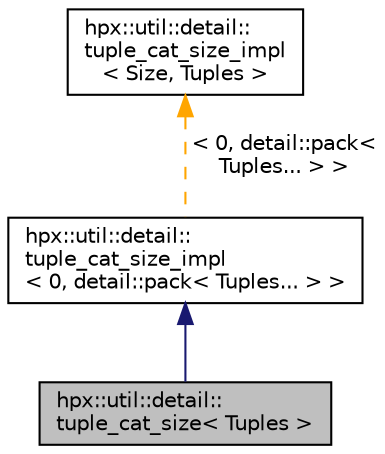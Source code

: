 digraph "hpx::util::detail::tuple_cat_size&lt; Tuples &gt;"
{
  edge [fontname="Helvetica",fontsize="10",labelfontname="Helvetica",labelfontsize="10"];
  node [fontname="Helvetica",fontsize="10",shape=record];
  Node0 [label="hpx::util::detail::\ltuple_cat_size\< Tuples \>",height=0.2,width=0.4,color="black", fillcolor="grey75", style="filled", fontcolor="black"];
  Node1 -> Node0 [dir="back",color="midnightblue",fontsize="10",style="solid",fontname="Helvetica"];
  Node1 [label="hpx::util::detail::\ltuple_cat_size_impl\l\< 0, detail::pack\< Tuples... \> \>",height=0.2,width=0.4,color="black", fillcolor="white", style="filled",URL="$db/db3/structhpx_1_1util_1_1detail_1_1tuple__cat__size__impl.html"];
  Node2 -> Node1 [dir="back",color="orange",fontsize="10",style="dashed",label=" \< 0, detail::pack\<\l Tuples... \> \>" ,fontname="Helvetica"];
  Node2 [label="hpx::util::detail::\ltuple_cat_size_impl\l\< Size, Tuples \>",height=0.2,width=0.4,color="black", fillcolor="white", style="filled",URL="$db/db3/structhpx_1_1util_1_1detail_1_1tuple__cat__size__impl.html",tooltip="Deduces to the overall size of all given tuples. "];
}
